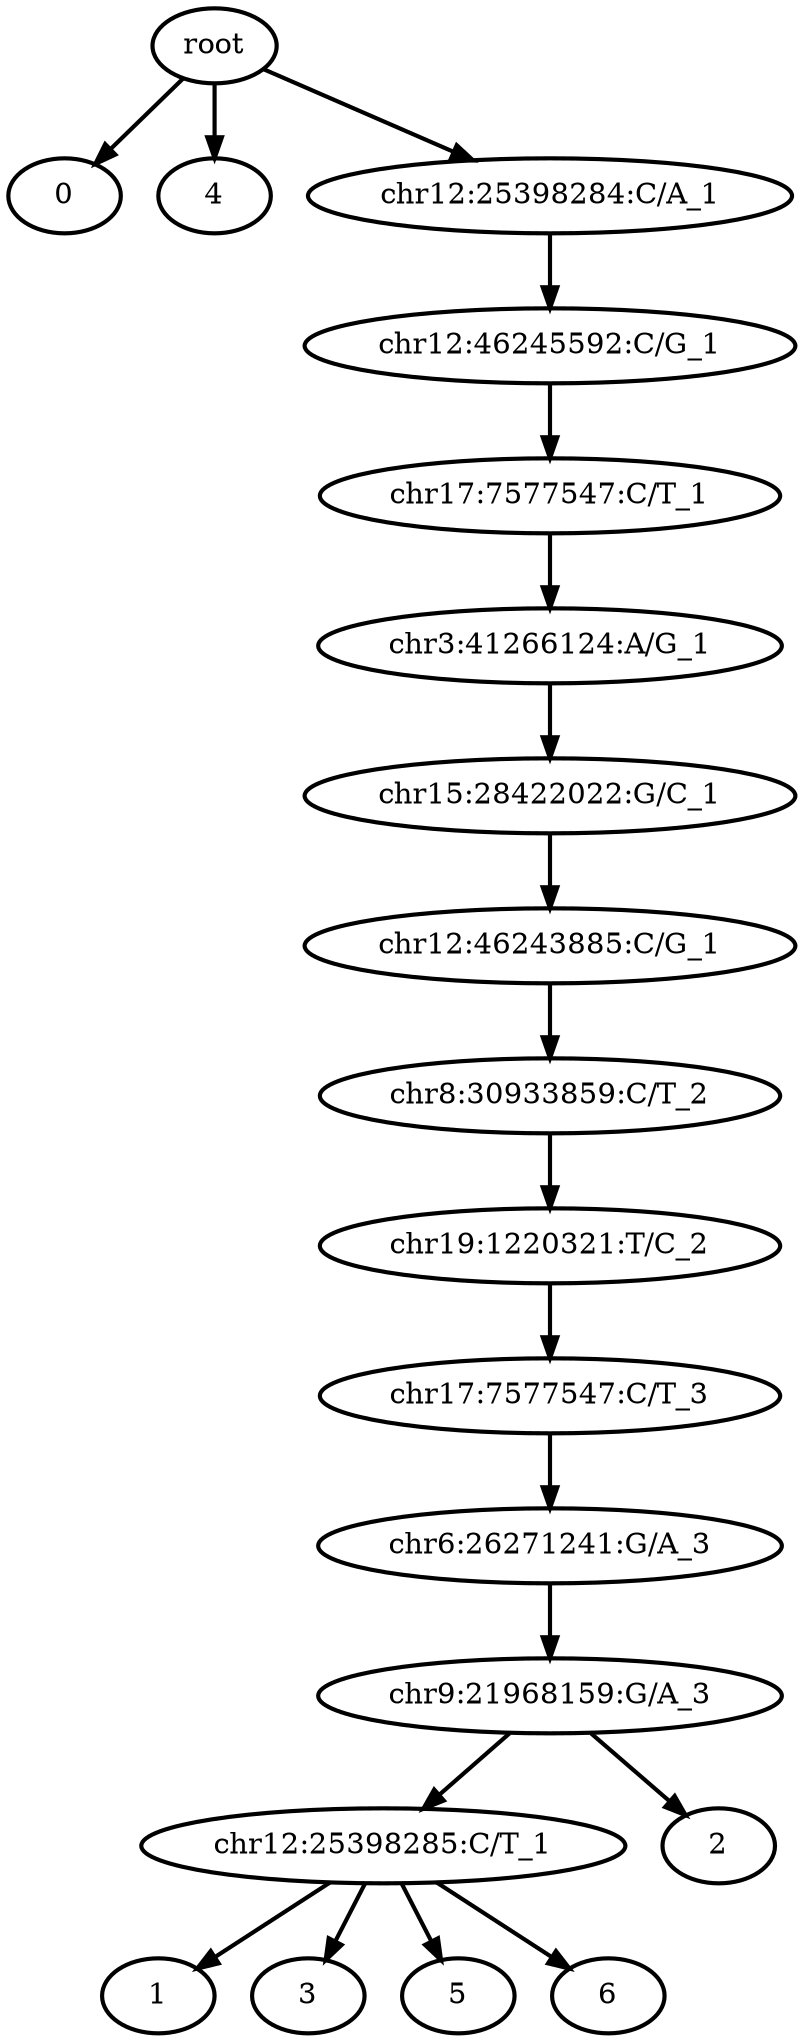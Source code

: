 digraph N {
	overlap="false"
	rankdir="TB"
	0 [label="root", style="bold"];
	1 [label="0", style="bold"];
	2 [label="chr12:25398285:C/T_1", style="bold"];
	3 [label="1", style="bold"];
	4 [label="2", style="bold"];
	5 [label="3", style="bold"];
	6 [label="4", style="bold"];
	7 [label="5", style="bold"];
	8 [label="6", style="bold"];
	9 [label="chr8:30933859:C/T_2", style="bold"];
	10 [label="chr19:1220321:T/C_2", style="bold"];
	11 [label="chr17:7577547:C/T_3", style="bold"];
	12 [label="chr6:26271241:G/A_3", style="bold"];
	13 [label="chr9:21968159:G/A_3", style="bold"];
	14 [label="chr12:25398284:C/A_1", style="bold"];
	15 [label="chr12:46245592:C/G_1", style="bold"];
	16 [label="chr17:7577547:C/T_1", style="bold"];
	17 [label="chr3:41266124:A/G_1", style="bold"];
	18 [label="chr15:28422022:G/C_1", style="bold"];
	19 [label="chr12:46243885:C/G_1", style="bold"];
	0 -> 1 [style="bold"];
	0 -> 6 [style="bold"];
	0 -> 14 [style="bold"];
	2 -> 3 [style="bold"];
	2 -> 5 [style="bold"];
	2 -> 7 [style="bold"];
	2 -> 8 [style="bold"];
	9 -> 10 [style="bold"];
	10 -> 11 [style="bold"];
	11 -> 12 [style="bold"];
	12 -> 13 [style="bold"];
	13 -> 2 [style="bold"];
	13 -> 4 [style="bold"];
	14 -> 15 [style="bold"];
	15 -> 16 [style="bold"];
	16 -> 17 [style="bold"];
	17 -> 18 [style="bold"];
	18 -> 19 [style="bold"];
	19 -> 9 [style="bold"];
}